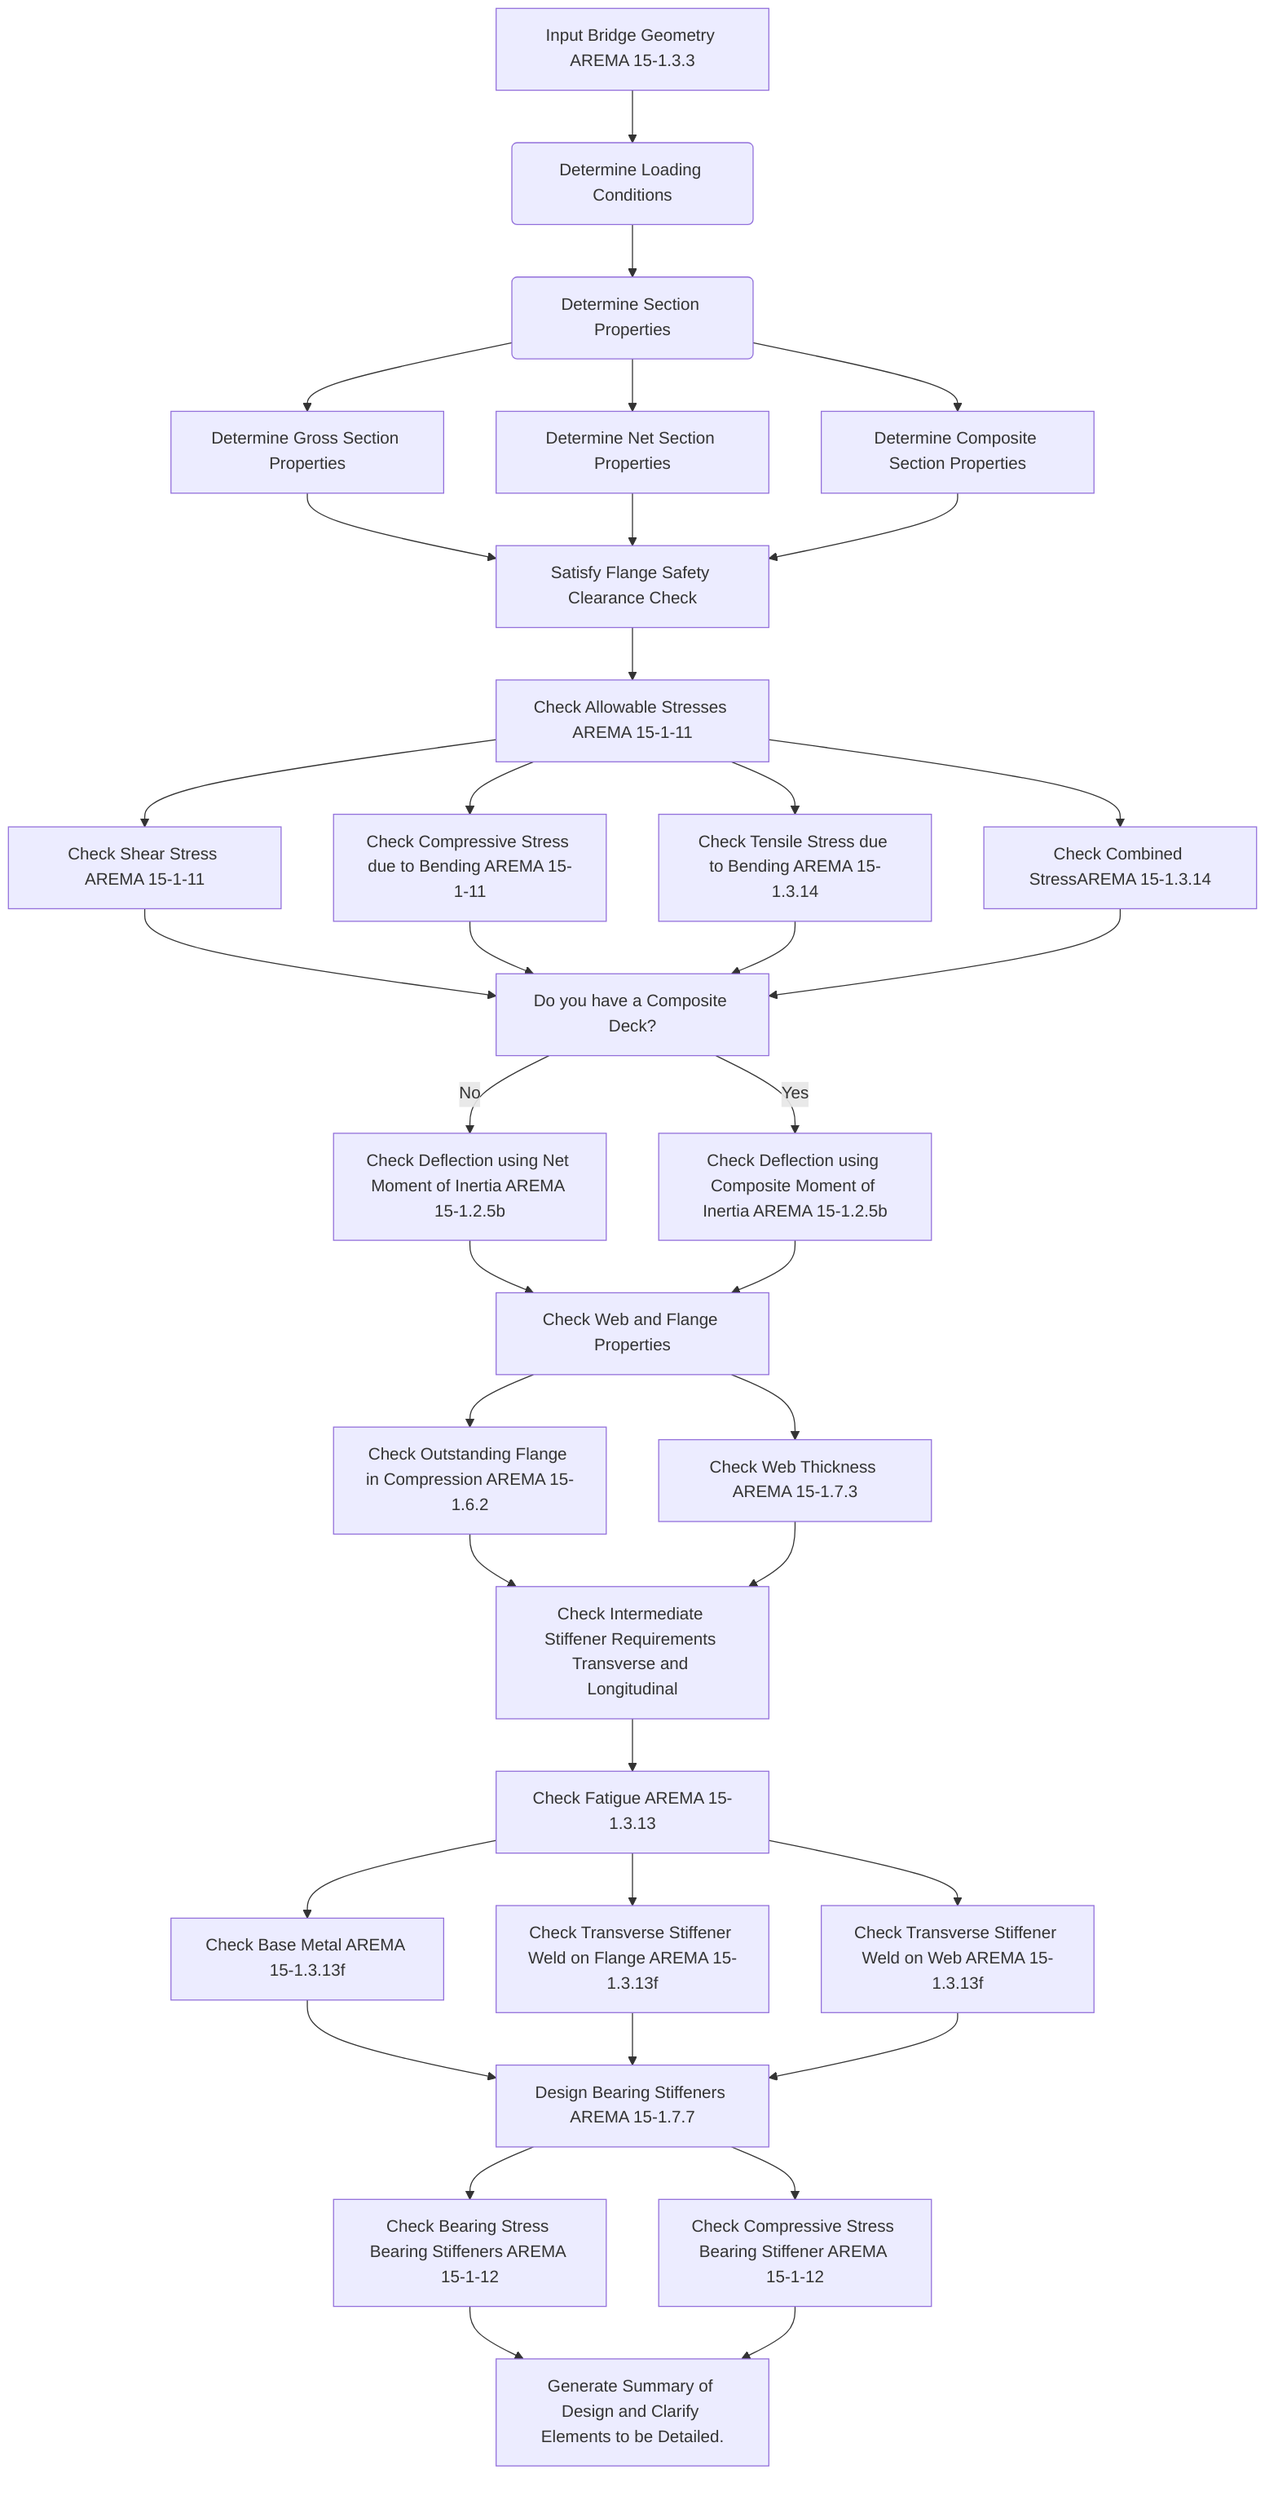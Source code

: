 flowchart TD
%% Flowchart Structure %%
    A[Input Bridge Geometry AREMA 15-1.3.3] --> B(Determine Loading Conditions)
    B --> C(Determine Section Properties)
    C --> D[Determine Gross Section Properties] --> G[Satisfy Flange Safety Clearance Check]
    C --> E[Determine Net Section Properties] --> G
    C --> F[Determine Composite Section Properties] --> G
    G --> H[Check Allowable Stresses AREMA 15-1-11]
    H --> I[Check Tensile Stress due to Bending AREMA 15-1.3.14]
    H --> J[Check Compressive Stress due to Bending AREMA 15-1-11]
    H --> K[Check Shear Stress AREMA 15-1-11]
    H --> L[Check Combined StressAREMA 15-1.3.14]
    K --> M
    J --> M
    I --> M
    L --> M[Do you have a Composite Deck?] --> |Yes| N[Check Deflection using Composite Moment of Inertia AREMA 15-1.2.5b]
    M --> |No| O[Check Deflection using Net Moment of Inertia AREMA 15-1.2.5b]
    O --> P[Check Web and Flange Properties]
    N --> P
    P --> Q[Check Web Thickness AREMA 15-1.7.3]
    P --> R[Check Outstanding Flange in Compression AREMA 15-1.6.2]
    R --> S[Check Intermediate Stiffener Requirements Transverse and Longitudinal]
    Q --> S
    S --> T[Check Fatigue AREMA 15-1.3.13]
    T --> U[Check Base Metal AREMA 15-1.3.13f]
    T --> V[Check Transverse Stiffener Weld on Flange AREMA 15-1.3.13f]
    T --> W[Check Transverse Stiffener Weld on Web AREMA 15-1.3.13f]
    U --> X[Design Bearing Stiffeners AREMA 15-1.7.7]
    V --> X
    W --> X
    X --> Y[Check Compressive Stress Bearing Stiffener AREMA 15-1-12]
    X --> Z[Check Bearing Stress Bearing Stiffeners AREMA 15-1-12]
    Z --> AA[Generate Summary of Design and Clarify Elements to be Detailed.]
    Y --> AA

%% AREMA Links %%
    click A "https://www.youtube.com/watch?v=-XV1JBfhgWo&list=PLw5h0DiJ-9PC49ItLKBQlWSMH1zolOCXS"
    click H "https://www.youtube.com/watch?v=-XV1JBfhgWo&list=PLw5h0DiJ-9PC49ItLKBQlWSMH1zolOCXS"
    click I "https://www.youtube.com/watch?v=-XV1JBfhgWo&list=PLw5h0DiJ-9PC49ItLKBQlWSMH1zolOCXS"
    click J "https://www.youtube.com/watch?v=-XV1JBfhgWo&list=PLw5h0DiJ-9PC49ItLKBQlWSMH1zolOCXS"
    click K "https://www.youtube.com/watch?v=-XV1JBfhgWo&list=PLw5h0DiJ-9PC49ItLKBQlWSMH1zolOCXS"
    click L "https://www.youtube.com/watch?v=-XV1JBfhgWo&list=PLw5h0DiJ-9PC49ItLKBQlWSMH1zolOCXS"
    click M "https://www.youtube.com/watch?v=-XV1JBfhgWo&list=PLw5h0DiJ-9PC49ItLKBQlWSMH1zolOCXS"
    click N "https://www.youtube.com/watch?v=-XV1JBfhgWo&list=PLw5h0DiJ-9PC49ItLKBQlWSMH1zolOCXS"
    click O "https://www.youtube.com/watch?v=-XV1JBfhgWo&list=PLw5h0DiJ-9PC49ItLKBQlWSMH1zolOCXS"
    click R "https://www.youtube.com/watch?v=-XV1JBfhgWo&list=PLw5h0DiJ-9PC49ItLKBQlWSMH1zolOCXS"
    click Q "https://www.youtube.com/watch?v=-XV1JBfhgWo&list=PLw5h0DiJ-9PC49ItLKBQlWSMH1zolOCXS"
    click T "https://www.youtube.com/watch?v=-XV1JBfhgWo&list=PLw5h0DiJ-9PC49ItLKBQlWSMH1zolOCXS"
    click U "https://www.youtube.com/watch?v=-XV1JBfhgWo&list=PLw5h0DiJ-9PC49ItLKBQlWSMH1zolOCXS"
    click V "https://www.youtube.com/watch?v=-XV1JBfhgWo&list=PLw5h0DiJ-9PC49ItLKBQlWSMH1zolOCXS"
    click W "https://www.youtube.com/watch?v=-XV1JBfhgWo&list=PLw5h0DiJ-9PC49ItLKBQlWSMH1zolOCXS"
    click X "https://www.youtube.com/watch?v=-XV1JBfhgWo&list=PLw5h0DiJ-9PC49ItLKBQlWSMH1zolOCXS"
    click Y "https://www.youtube.com/watch?v=-XV1JBfhgWo&list=PLw5h0DiJ-9PC49ItLKBQlWSMH1zolOCXS"
    click Z "https://www.youtube.com/watch?v=-XV1JBfhgWo&list=PLw5h0DiJ-9PC49ItLKBQlWSMH1zolOCXS"